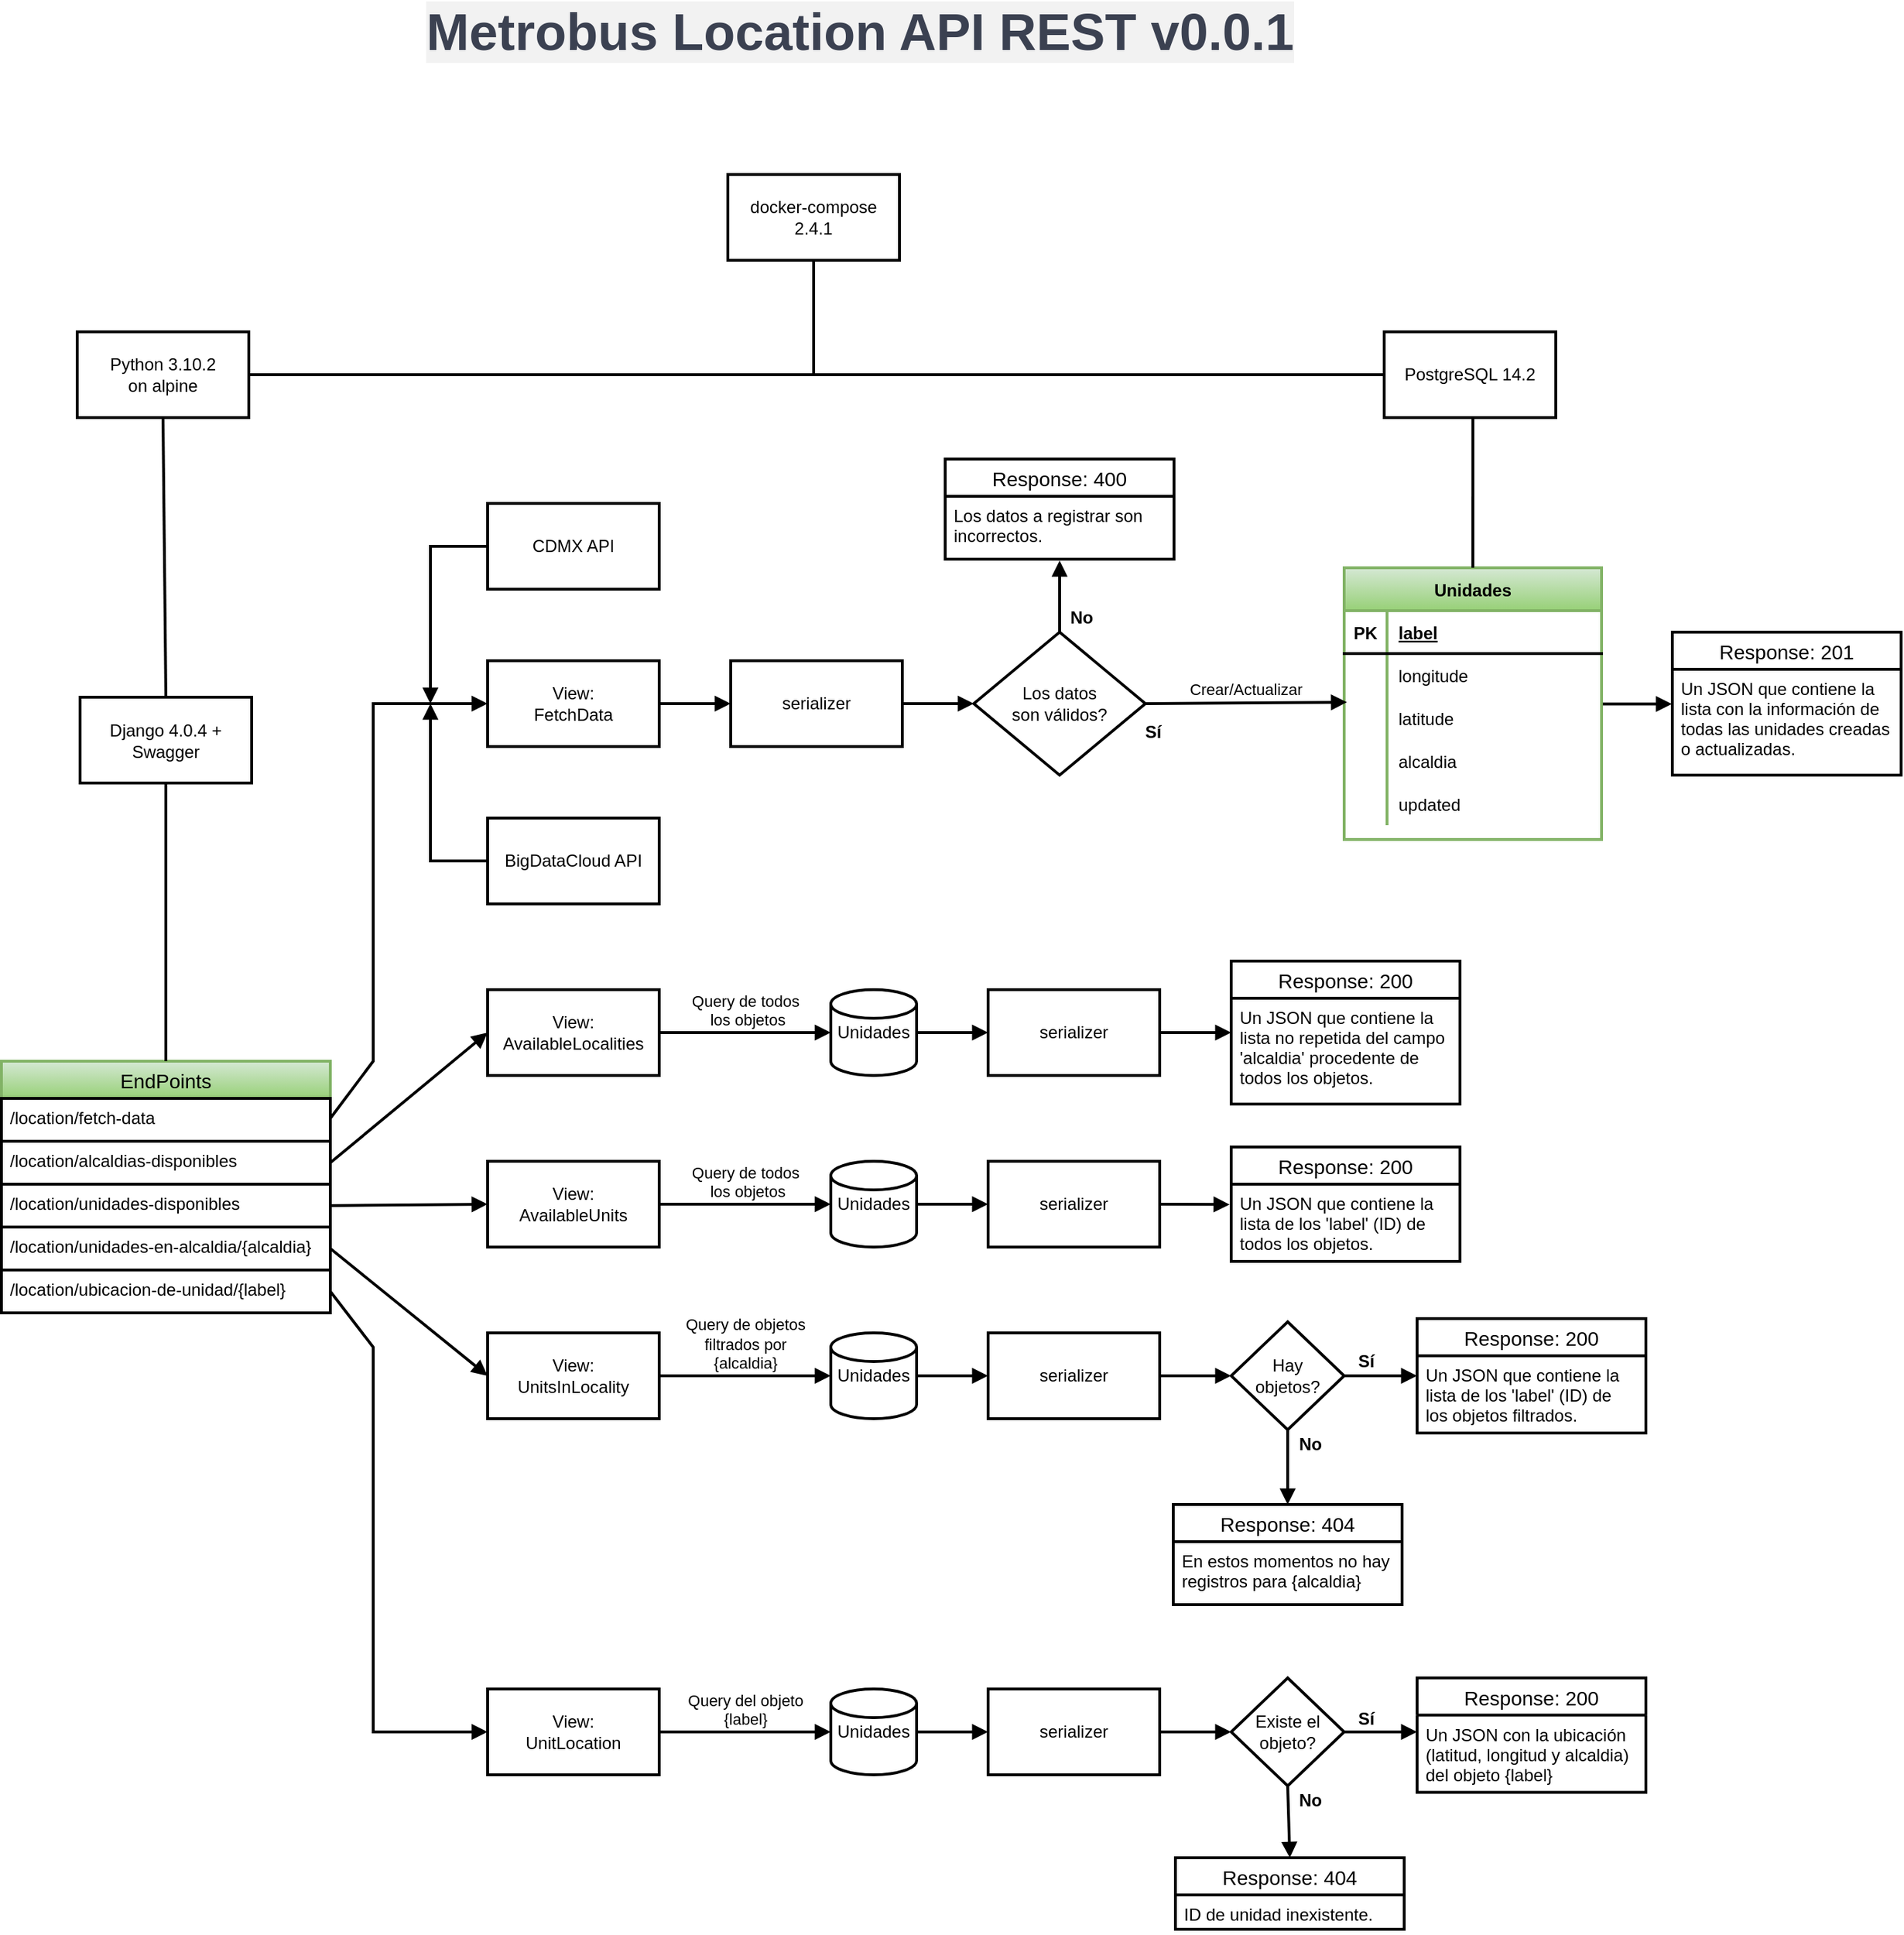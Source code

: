 <mxfile version="17.4.5" type="google"><diagram id="pxhnWOpk218aVxV_Oaaa" name="Page-1"><mxGraphModel grid="1" page="1" gridSize="10" guides="1" tooltips="1" connect="1" arrows="1" fold="1" pageScale="1" pageWidth="827" pageHeight="1169" math="0" shadow="0"><root><mxCell id="0"/><mxCell id="1" parent="0"/><mxCell id="NwXLpGoAy0dVjWwKMWNu-18" value="Unidades" style="shape=table;startSize=30;container=1;collapsible=1;childLayout=tableLayout;fixedRows=1;rowLines=0;fontStyle=1;align=center;resizeLast=1;fillColor=#d5e8d4;gradientColor=#97d077;strokeColor=#82b366;strokeWidth=2;" vertex="1" parent="1"><mxGeometry x="1119" y="-735" width="180" height="190" as="geometry"/></mxCell><mxCell id="NwXLpGoAy0dVjWwKMWNu-19" value="" style="shape=tableRow;horizontal=0;startSize=0;swimlaneHead=0;swimlaneBody=0;fillColor=none;collapsible=0;dropTarget=0;points=[[0,0.5],[1,0.5]];portConstraint=eastwest;top=0;left=0;right=0;bottom=1;strokeWidth=2;" vertex="1" parent="NwXLpGoAy0dVjWwKMWNu-18"><mxGeometry y="30" width="180" height="30" as="geometry"/></mxCell><mxCell id="NwXLpGoAy0dVjWwKMWNu-20" value="PK" style="shape=partialRectangle;connectable=0;fillColor=none;top=0;left=0;bottom=0;right=0;fontStyle=1;overflow=hidden;strokeWidth=2;" vertex="1" parent="NwXLpGoAy0dVjWwKMWNu-19"><mxGeometry width="30" height="30" as="geometry"><mxRectangle width="30" height="30" as="alternateBounds"/></mxGeometry></mxCell><mxCell id="NwXLpGoAy0dVjWwKMWNu-21" value="label" style="shape=partialRectangle;connectable=0;fillColor=none;top=0;left=0;bottom=0;right=0;align=left;spacingLeft=6;fontStyle=5;overflow=hidden;strokeWidth=2;" vertex="1" parent="NwXLpGoAy0dVjWwKMWNu-19"><mxGeometry x="30" width="150" height="30" as="geometry"><mxRectangle width="150" height="30" as="alternateBounds"/></mxGeometry></mxCell><mxCell id="NwXLpGoAy0dVjWwKMWNu-22" value="" style="shape=tableRow;horizontal=0;startSize=0;swimlaneHead=0;swimlaneBody=0;fillColor=none;collapsible=0;dropTarget=0;points=[[0,0.5],[1,0.5]];portConstraint=eastwest;top=0;left=0;right=0;bottom=0;strokeWidth=2;" vertex="1" parent="NwXLpGoAy0dVjWwKMWNu-18"><mxGeometry y="60" width="180" height="30" as="geometry"/></mxCell><mxCell id="NwXLpGoAy0dVjWwKMWNu-23" value="" style="shape=partialRectangle;connectable=0;fillColor=none;top=0;left=0;bottom=0;right=0;editable=1;overflow=hidden;strokeWidth=2;" vertex="1" parent="NwXLpGoAy0dVjWwKMWNu-22"><mxGeometry width="30" height="30" as="geometry"><mxRectangle width="30" height="30" as="alternateBounds"/></mxGeometry></mxCell><mxCell id="NwXLpGoAy0dVjWwKMWNu-24" value="longitude" style="shape=partialRectangle;connectable=0;fillColor=none;top=0;left=0;bottom=0;right=0;align=left;spacingLeft=6;overflow=hidden;strokeWidth=2;" vertex="1" parent="NwXLpGoAy0dVjWwKMWNu-22"><mxGeometry x="30" width="150" height="30" as="geometry"><mxRectangle width="150" height="30" as="alternateBounds"/></mxGeometry></mxCell><mxCell id="NwXLpGoAy0dVjWwKMWNu-25" value="" style="shape=tableRow;horizontal=0;startSize=0;swimlaneHead=0;swimlaneBody=0;fillColor=none;collapsible=0;dropTarget=0;points=[[0,0.5],[1,0.5]];portConstraint=eastwest;top=0;left=0;right=0;bottom=0;strokeWidth=2;" vertex="1" parent="NwXLpGoAy0dVjWwKMWNu-18"><mxGeometry y="90" width="180" height="30" as="geometry"/></mxCell><mxCell id="NwXLpGoAy0dVjWwKMWNu-26" value="" style="shape=partialRectangle;connectable=0;fillColor=none;top=0;left=0;bottom=0;right=0;editable=1;overflow=hidden;strokeWidth=2;" vertex="1" parent="NwXLpGoAy0dVjWwKMWNu-25"><mxGeometry width="30" height="30" as="geometry"><mxRectangle width="30" height="30" as="alternateBounds"/></mxGeometry></mxCell><mxCell id="NwXLpGoAy0dVjWwKMWNu-27" value="latitude" style="shape=partialRectangle;connectable=0;fillColor=none;top=0;left=0;bottom=0;right=0;align=left;spacingLeft=6;overflow=hidden;strokeWidth=2;" vertex="1" parent="NwXLpGoAy0dVjWwKMWNu-25"><mxGeometry x="30" width="150" height="30" as="geometry"><mxRectangle width="150" height="30" as="alternateBounds"/></mxGeometry></mxCell><mxCell id="NwXLpGoAy0dVjWwKMWNu-28" value="" style="shape=tableRow;horizontal=0;startSize=0;swimlaneHead=0;swimlaneBody=0;fillColor=none;collapsible=0;dropTarget=0;points=[[0,0.5],[1,0.5]];portConstraint=eastwest;top=0;left=0;right=0;bottom=0;strokeWidth=2;" vertex="1" parent="NwXLpGoAy0dVjWwKMWNu-18"><mxGeometry y="120" width="180" height="30" as="geometry"/></mxCell><mxCell id="NwXLpGoAy0dVjWwKMWNu-29" value="" style="shape=partialRectangle;connectable=0;fillColor=none;top=0;left=0;bottom=0;right=0;editable=1;overflow=hidden;strokeWidth=2;" vertex="1" parent="NwXLpGoAy0dVjWwKMWNu-28"><mxGeometry width="30" height="30" as="geometry"><mxRectangle width="30" height="30" as="alternateBounds"/></mxGeometry></mxCell><mxCell id="NwXLpGoAy0dVjWwKMWNu-30" value="alcaldia" style="shape=partialRectangle;connectable=0;fillColor=none;top=0;left=0;bottom=0;right=0;align=left;spacingLeft=6;overflow=hidden;strokeWidth=2;" vertex="1" parent="NwXLpGoAy0dVjWwKMWNu-28"><mxGeometry x="30" width="150" height="30" as="geometry"><mxRectangle width="150" height="30" as="alternateBounds"/></mxGeometry></mxCell><mxCell id="NwXLpGoAy0dVjWwKMWNu-31" value="" style="shape=tableRow;horizontal=0;startSize=0;swimlaneHead=0;swimlaneBody=0;fillColor=none;collapsible=0;dropTarget=0;points=[[0,0.5],[1,0.5]];portConstraint=eastwest;top=0;left=0;right=0;bottom=0;strokeWidth=2;" vertex="1" parent="NwXLpGoAy0dVjWwKMWNu-18"><mxGeometry y="150" width="180" height="30" as="geometry"/></mxCell><mxCell id="NwXLpGoAy0dVjWwKMWNu-32" value="" style="shape=partialRectangle;connectable=0;fillColor=none;top=0;left=0;bottom=0;right=0;editable=1;overflow=hidden;strokeWidth=2;" vertex="1" parent="NwXLpGoAy0dVjWwKMWNu-31"><mxGeometry width="30" height="30" as="geometry"><mxRectangle width="30" height="30" as="alternateBounds"/></mxGeometry></mxCell><mxCell id="NwXLpGoAy0dVjWwKMWNu-33" value="updated" style="shape=partialRectangle;connectable=0;fillColor=none;top=0;left=0;bottom=0;right=0;align=left;spacingLeft=6;overflow=hidden;strokeWidth=2;" vertex="1" parent="NwXLpGoAy0dVjWwKMWNu-31"><mxGeometry x="30" width="150" height="30" as="geometry"><mxRectangle width="150" height="30" as="alternateBounds"/></mxGeometry></mxCell><mxCell id="NwXLpGoAy0dVjWwKMWNu-52" value="docker-compose 2.4.1" style="rounded=0;whiteSpace=wrap;html=1;strokeWidth=2;" vertex="1" parent="1"><mxGeometry x="688" y="-1010" width="120" height="60" as="geometry"/></mxCell><mxCell id="NwXLpGoAy0dVjWwKMWNu-53" value="Python 3.10.2&lt;br&gt;on alpine" style="rounded=0;whiteSpace=wrap;html=1;strokeWidth=2;" vertex="1" parent="1"><mxGeometry x="233" y="-900" width="120" height="60" as="geometry"/></mxCell><mxCell id="NwXLpGoAy0dVjWwKMWNu-54" value="Django 4.0.4 + Swagger" style="rounded=0;whiteSpace=wrap;html=1;strokeWidth=2;" vertex="1" parent="1"><mxGeometry x="235" y="-644.5" width="120" height="60" as="geometry"/></mxCell><mxCell id="NwXLpGoAy0dVjWwKMWNu-55" value="PostgreSQL 14.2" style="rounded=0;whiteSpace=wrap;html=1;strokeWidth=2;" vertex="1" parent="1"><mxGeometry x="1147" y="-900" width="120" height="60" as="geometry"/></mxCell><mxCell id="NwXLpGoAy0dVjWwKMWNu-60" value="EndPoints" style="swimlane;fontStyle=0;childLayout=stackLayout;horizontal=1;startSize=26;horizontalStack=0;resizeParent=1;resizeParentMax=0;resizeLast=0;collapsible=1;marginBottom=0;align=center;fontSize=14;fillColor=#d5e8d4;strokeColor=#82b366;strokeWidth=2;gradientColor=#97d077;" vertex="1" parent="1"><mxGeometry x="180" y="-390" width="230" height="176" as="geometry"/></mxCell><mxCell id="NwXLpGoAy0dVjWwKMWNu-61" value="/location/fetch-data" style="text;spacingLeft=4;spacingRight=4;overflow=hidden;rotatable=0;points=[[0,0.5],[1,0.5]];portConstraint=eastwest;fontSize=12;perimeterSpacing=2;strokeColor=default;strokeWidth=2;" vertex="1" parent="NwXLpGoAy0dVjWwKMWNu-60"><mxGeometry y="26" width="230" height="30" as="geometry"/></mxCell><mxCell id="NwXLpGoAy0dVjWwKMWNu-62" value="/location/alcaldias-disponibles" style="text;strokeColor=default;fillColor=none;spacingLeft=4;spacingRight=4;overflow=hidden;rotatable=0;points=[[0,0.5],[1,0.5]];portConstraint=eastwest;fontSize=12;strokeWidth=2;" vertex="1" parent="NwXLpGoAy0dVjWwKMWNu-60"><mxGeometry y="56" width="230" height="30" as="geometry"/></mxCell><mxCell id="NwXLpGoAy0dVjWwKMWNu-63" value="/location/unidades-disponibles" style="text;strokeColor=default;fillColor=none;spacingLeft=4;spacingRight=4;overflow=hidden;rotatable=0;points=[[0,0.5],[1,0.5]];portConstraint=eastwest;fontSize=12;strokeWidth=2;" vertex="1" parent="NwXLpGoAy0dVjWwKMWNu-60"><mxGeometry y="86" width="230" height="30" as="geometry"/></mxCell><mxCell id="NwXLpGoAy0dVjWwKMWNu-68" value="/location/unidades-en-alcaldia/{alcaldia}" style="text;strokeColor=default;fillColor=none;spacingLeft=4;spacingRight=4;overflow=hidden;rotatable=0;points=[[0,0.5],[1,0.5]];portConstraint=eastwest;fontSize=12;strokeWidth=2;" vertex="1" parent="NwXLpGoAy0dVjWwKMWNu-60"><mxGeometry y="116" width="230" height="30" as="geometry"/></mxCell><mxCell id="NwXLpGoAy0dVjWwKMWNu-69" value="/location/ubicacion-de-unidad/{label}" style="text;strokeColor=default;fillColor=none;spacingLeft=4;spacingRight=4;overflow=hidden;rotatable=0;points=[[0,0.5],[1,0.5]];portConstraint=eastwest;fontSize=12;strokeWidth=2;" vertex="1" parent="NwXLpGoAy0dVjWwKMWNu-60"><mxGeometry y="146" width="230" height="30" as="geometry"/></mxCell><mxCell id="NwXLpGoAy0dVjWwKMWNu-70" value="View:&lt;br&gt;FetchData" style="rounded=0;whiteSpace=wrap;html=1;strokeColor=default;strokeWidth=2;" vertex="1" parent="1"><mxGeometry x="520" y="-670" width="120" height="60" as="geometry"/></mxCell><mxCell id="NwXLpGoAy0dVjWwKMWNu-72" value="CDMX API" style="rounded=0;whiteSpace=wrap;html=1;strokeColor=default;strokeWidth=2;" vertex="1" parent="1"><mxGeometry x="520" y="-780" width="120" height="60" as="geometry"/></mxCell><mxCell id="NwXLpGoAy0dVjWwKMWNu-73" value="BigDataCloud API" style="rounded=0;whiteSpace=wrap;html=1;strokeColor=default;strokeWidth=2;" vertex="1" parent="1"><mxGeometry x="520" y="-560" width="120" height="60" as="geometry"/></mxCell><mxCell id="NwXLpGoAy0dVjWwKMWNu-74" value="serializer" style="rounded=0;whiteSpace=wrap;html=1;strokeColor=default;strokeWidth=2;" vertex="1" parent="1"><mxGeometry x="690" y="-670" width="120" height="60" as="geometry"/></mxCell><mxCell id="NwXLpGoAy0dVjWwKMWNu-75" value="View: AvailableLocalities" style="rounded=0;whiteSpace=wrap;html=1;strokeColor=default;strokeWidth=2;" vertex="1" parent="1"><mxGeometry x="520" y="-440" width="120" height="60" as="geometry"/></mxCell><mxCell id="NwXLpGoAy0dVjWwKMWNu-76" value="Unidades" style="strokeWidth=2;html=1;shape=mxgraph.flowchart.database;whiteSpace=wrap;" vertex="1" parent="1"><mxGeometry x="760" y="-440" width="60" height="60" as="geometry"/></mxCell><mxCell id="NwXLpGoAy0dVjWwKMWNu-77" value="serializer" style="rounded=0;whiteSpace=wrap;html=1;strokeColor=default;strokeWidth=2;" vertex="1" parent="1"><mxGeometry x="870" y="-440" width="120" height="60" as="geometry"/></mxCell><mxCell id="NwXLpGoAy0dVjWwKMWNu-78" value="Query de todos&lt;br&gt;&amp;nbsp;los objetos" style="html=1;verticalAlign=bottom;endArrow=block;rounded=0;exitX=1;exitY=0.5;exitDx=0;exitDy=0;entryX=0;entryY=0.5;entryDx=0;entryDy=0;entryPerimeter=0;strokeWidth=2;" edge="1" parent="1" source="NwXLpGoAy0dVjWwKMWNu-75" target="NwXLpGoAy0dVjWwKMWNu-76"><mxGeometry width="80" relative="1" as="geometry"><mxPoint x="680" y="-420.34" as="sourcePoint"/><mxPoint x="760" y="-420.34" as="targetPoint"/></mxGeometry></mxCell><mxCell id="NwXLpGoAy0dVjWwKMWNu-79" value="Response: 200" style="swimlane;fontStyle=0;childLayout=stackLayout;horizontal=1;startSize=26;horizontalStack=0;resizeParent=1;resizeParentMax=0;resizeLast=0;collapsible=1;marginBottom=0;align=center;fontSize=14;strokeColor=default;strokeWidth=2;" vertex="1" parent="1"><mxGeometry x="1040" y="-460" width="160" height="100" as="geometry"/></mxCell><mxCell id="NwXLpGoAy0dVjWwKMWNu-80" value="Un JSON que contiene la&#10;lista no repetida del campo&#10;'alcaldia' procedente de&#10;todos los objetos." style="text;strokeColor=none;fillColor=none;spacingLeft=4;spacingRight=4;overflow=hidden;rotatable=0;points=[[0,0.5],[1,0.5]];portConstraint=eastwest;fontSize=12;align=left;strokeWidth=2;" vertex="1" parent="NwXLpGoAy0dVjWwKMWNu-79"><mxGeometry y="26" width="160" height="74" as="geometry"/></mxCell><mxCell id="NwXLpGoAy0dVjWwKMWNu-83" value="View:&lt;br&gt;AvailableUnits" style="rounded=0;whiteSpace=wrap;html=1;strokeColor=default;strokeWidth=2;" vertex="1" parent="1"><mxGeometry x="520" y="-320" width="120" height="60" as="geometry"/></mxCell><mxCell id="NwXLpGoAy0dVjWwKMWNu-84" value="Query de todos&lt;br&gt;&amp;nbsp;los objetos" style="html=1;verticalAlign=bottom;endArrow=block;rounded=0;exitX=1;exitY=0.5;exitDx=0;exitDy=0;entryX=0;entryY=0.5;entryDx=0;entryDy=0;entryPerimeter=0;strokeWidth=2;" edge="1" parent="1" source="NwXLpGoAy0dVjWwKMWNu-83" target="NwXLpGoAy0dVjWwKMWNu-85"><mxGeometry width="80" relative="1" as="geometry"><mxPoint x="680" y="-280" as="sourcePoint"/><mxPoint x="760" y="-280" as="targetPoint"/></mxGeometry></mxCell><mxCell id="NwXLpGoAy0dVjWwKMWNu-85" value="Unidades" style="strokeWidth=2;html=1;shape=mxgraph.flowchart.database;whiteSpace=wrap;" vertex="1" parent="1"><mxGeometry x="760" y="-320" width="60" height="60" as="geometry"/></mxCell><mxCell id="NwXLpGoAy0dVjWwKMWNu-86" value="serializer" style="rounded=0;whiteSpace=wrap;html=1;strokeColor=default;strokeWidth=2;" vertex="1" parent="1"><mxGeometry x="870" y="-320" width="120" height="60" as="geometry"/></mxCell><mxCell id="NwXLpGoAy0dVjWwKMWNu-87" value="Response: 200" style="swimlane;fontStyle=0;childLayout=stackLayout;horizontal=1;startSize=26;horizontalStack=0;resizeParent=1;resizeParentMax=0;resizeLast=0;collapsible=1;marginBottom=0;align=center;fontSize=14;strokeColor=default;strokeWidth=2;" vertex="1" parent="1"><mxGeometry x="1040" y="-330" width="160" height="80" as="geometry"/></mxCell><mxCell id="NwXLpGoAy0dVjWwKMWNu-88" value="Un JSON que contiene la&#10;lista de los 'label' (ID) de&#10;todos los objetos." style="text;strokeColor=none;fillColor=none;spacingLeft=4;spacingRight=4;overflow=hidden;rotatable=0;points=[[0,0.5],[1,0.5]];portConstraint=eastwest;fontSize=12;align=left;strokeWidth=2;" vertex="1" parent="NwXLpGoAy0dVjWwKMWNu-87"><mxGeometry y="26" width="160" height="54" as="geometry"/></mxCell><mxCell id="NwXLpGoAy0dVjWwKMWNu-89" value="View:&lt;br&gt;UnitsInLocality" style="rounded=0;whiteSpace=wrap;html=1;strokeColor=default;strokeWidth=2;" vertex="1" parent="1"><mxGeometry x="520" y="-200" width="120" height="60" as="geometry"/></mxCell><mxCell id="NwXLpGoAy0dVjWwKMWNu-90" value="View:&lt;br&gt;UnitLocation" style="rounded=0;whiteSpace=wrap;html=1;strokeColor=default;strokeWidth=2;" vertex="1" parent="1"><mxGeometry x="520" y="49" width="120" height="60" as="geometry"/></mxCell><mxCell id="NwXLpGoAy0dVjWwKMWNu-91" value="Query de objetos&lt;br&gt;filtrados por&lt;br&gt;{alcaldia}" style="html=1;verticalAlign=bottom;endArrow=block;rounded=0;exitX=1;exitY=0.5;exitDx=0;exitDy=0;entryX=0;entryY=0.5;entryDx=0;entryDy=0;entryPerimeter=0;strokeWidth=2;" edge="1" parent="1" source="NwXLpGoAy0dVjWwKMWNu-89" target="NwXLpGoAy0dVjWwKMWNu-93"><mxGeometry width="80" relative="1" as="geometry"><mxPoint x="680" y="-166" as="sourcePoint"/><mxPoint x="760" y="-170" as="targetPoint"/></mxGeometry></mxCell><mxCell id="NwXLpGoAy0dVjWwKMWNu-92" value="Query del objeto&lt;br&gt;{label}" style="html=1;verticalAlign=bottom;endArrow=block;rounded=0;exitX=1;exitY=0.5;exitDx=0;exitDy=0;entryX=0;entryY=0.5;entryDx=0;entryDy=0;entryPerimeter=0;strokeWidth=2;" edge="1" parent="1" source="NwXLpGoAy0dVjWwKMWNu-90" target="NwXLpGoAy0dVjWwKMWNu-94"><mxGeometry width="80" relative="1" as="geometry"><mxPoint x="680" y="89" as="sourcePoint"/><mxPoint x="760" y="89" as="targetPoint"/></mxGeometry></mxCell><mxCell id="NwXLpGoAy0dVjWwKMWNu-93" value="Unidades" style="strokeWidth=2;html=1;shape=mxgraph.flowchart.database;whiteSpace=wrap;" vertex="1" parent="1"><mxGeometry x="760" y="-200" width="60" height="60" as="geometry"/></mxCell><mxCell id="NwXLpGoAy0dVjWwKMWNu-94" value="Unidades" style="strokeWidth=2;html=1;shape=mxgraph.flowchart.database;whiteSpace=wrap;" vertex="1" parent="1"><mxGeometry x="760" y="49" width="60" height="60" as="geometry"/></mxCell><mxCell id="NwXLpGoAy0dVjWwKMWNu-95" value="serializer" style="rounded=0;whiteSpace=wrap;html=1;strokeColor=default;strokeWidth=2;" vertex="1" parent="1"><mxGeometry x="870" y="-200" width="120" height="60" as="geometry"/></mxCell><mxCell id="NwXLpGoAy0dVjWwKMWNu-96" value="serializer" style="rounded=0;whiteSpace=wrap;html=1;strokeColor=default;strokeWidth=2;" vertex="1" parent="1"><mxGeometry x="870" y="49" width="120" height="60" as="geometry"/></mxCell><mxCell id="NwXLpGoAy0dVjWwKMWNu-98" value="Response: 200" style="swimlane;fontStyle=0;childLayout=stackLayout;horizontal=1;startSize=26;horizontalStack=0;resizeParent=1;resizeParentMax=0;resizeLast=0;collapsible=1;marginBottom=0;align=center;fontSize=14;strokeColor=default;strokeWidth=2;" vertex="1" parent="1"><mxGeometry x="1170" y="-210" width="160" height="80" as="geometry"/></mxCell><mxCell id="NwXLpGoAy0dVjWwKMWNu-99" value="Un JSON que contiene la&#10;lista de los 'label' (ID) de&#10;los objetos filtrados." style="text;strokeColor=none;fillColor=none;spacingLeft=4;spacingRight=4;overflow=hidden;rotatable=0;points=[[0,0.5],[1,0.5]];portConstraint=eastwest;fontSize=12;align=left;strokeWidth=2;" vertex="1" parent="NwXLpGoAy0dVjWwKMWNu-98"><mxGeometry y="26" width="160" height="54" as="geometry"/></mxCell><mxCell id="NwXLpGoAy0dVjWwKMWNu-100" value="Response: 404" style="swimlane;fontStyle=0;childLayout=stackLayout;horizontal=1;startSize=26;horizontalStack=0;resizeParent=1;resizeParentMax=0;resizeLast=0;collapsible=1;marginBottom=0;align=center;fontSize=14;strokeColor=default;strokeWidth=2;" vertex="1" parent="1"><mxGeometry x="999.5" y="-80" width="160" height="70" as="geometry"/></mxCell><mxCell id="NwXLpGoAy0dVjWwKMWNu-101" value="En estos momentos no hay&#10;registros para {alcaldia}" style="text;strokeColor=none;fillColor=none;spacingLeft=4;spacingRight=4;overflow=hidden;rotatable=0;points=[[0,0.5],[1,0.5]];portConstraint=eastwest;fontSize=12;align=left;strokeWidth=2;" vertex="1" parent="NwXLpGoAy0dVjWwKMWNu-100"><mxGeometry y="26" width="160" height="44" as="geometry"/></mxCell><mxCell id="NwXLpGoAy0dVjWwKMWNu-102" value="Hay&lt;br&gt;objetos?" style="strokeWidth=2;html=1;shape=mxgraph.flowchart.decision;whiteSpace=wrap;" vertex="1" parent="1"><mxGeometry x="1040" y="-207.75" width="79" height="75.5" as="geometry"/></mxCell><mxCell id="NwXLpGoAy0dVjWwKMWNu-103" value="Existe el&lt;br&gt;objeto?" style="strokeWidth=2;html=1;shape=mxgraph.flowchart.decision;whiteSpace=wrap;" vertex="1" parent="1"><mxGeometry x="1040" y="41.25" width="79" height="75.5" as="geometry"/></mxCell><mxCell id="NwXLpGoAy0dVjWwKMWNu-104" value="Response: 200" style="swimlane;fontStyle=0;childLayout=stackLayout;horizontal=1;startSize=26;horizontalStack=0;resizeParent=1;resizeParentMax=0;resizeLast=0;collapsible=1;marginBottom=0;align=center;fontSize=14;strokeColor=default;strokeWidth=2;" vertex="1" parent="1"><mxGeometry x="1170" y="41.25" width="160" height="80" as="geometry"/></mxCell><mxCell id="NwXLpGoAy0dVjWwKMWNu-105" value="Un JSON con la ubicación&#10;(latitud, longitud y alcaldia)&#10;del objeto {label}" style="text;strokeColor=none;fillColor=none;spacingLeft=4;spacingRight=4;overflow=hidden;rotatable=0;points=[[0,0.5],[1,0.5]];portConstraint=eastwest;fontSize=12;align=left;strokeWidth=2;" vertex="1" parent="NwXLpGoAy0dVjWwKMWNu-104"><mxGeometry y="26" width="160" height="54" as="geometry"/></mxCell><mxCell id="NwXLpGoAy0dVjWwKMWNu-106" value="Response: 404" style="swimlane;fontStyle=0;childLayout=stackLayout;horizontal=1;startSize=26;horizontalStack=0;resizeParent=1;resizeParentMax=0;resizeLast=0;collapsible=1;marginBottom=0;align=center;fontSize=14;strokeColor=default;strokeWidth=2;" vertex="1" parent="1"><mxGeometry x="1001" y="167" width="160" height="50" as="geometry"/></mxCell><mxCell id="NwXLpGoAy0dVjWwKMWNu-107" value="ID de unidad inexistente." style="text;strokeColor=none;fillColor=none;spacingLeft=4;spacingRight=4;overflow=hidden;rotatable=0;points=[[0,0.5],[1,0.5]];portConstraint=eastwest;fontSize=12;align=left;strokeWidth=2;" vertex="1" parent="NwXLpGoAy0dVjWwKMWNu-106"><mxGeometry y="26" width="160" height="24" as="geometry"/></mxCell><mxCell id="NwXLpGoAy0dVjWwKMWNu-108" value="Los datos&lt;br&gt;son válidos?" style="strokeWidth=2;html=1;shape=mxgraph.flowchart.decision;whiteSpace=wrap;" vertex="1" parent="1"><mxGeometry x="860" y="-690" width="120" height="100" as="geometry"/></mxCell><mxCell id="NwXLpGoAy0dVjWwKMWNu-109" value="Response: 201" style="swimlane;fontStyle=0;childLayout=stackLayout;horizontal=1;startSize=26;horizontalStack=0;resizeParent=1;resizeParentMax=0;resizeLast=0;collapsible=1;marginBottom=0;align=center;fontSize=14;strokeColor=default;strokeWidth=2;" vertex="1" parent="1"><mxGeometry x="1348.5" y="-690" width="160" height="100" as="geometry"/></mxCell><mxCell id="NwXLpGoAy0dVjWwKMWNu-110" value="Un JSON que contiene la&#10;lista con la información de &#10;todas las unidades creadas&#10;o actualizadas." style="text;strokeColor=none;fillColor=none;spacingLeft=4;spacingRight=4;overflow=hidden;rotatable=0;points=[[0,0.5],[1,0.5]];portConstraint=eastwest;fontSize=12;align=left;strokeWidth=2;" vertex="1" parent="NwXLpGoAy0dVjWwKMWNu-109"><mxGeometry y="26" width="160" height="74" as="geometry"/></mxCell><mxCell id="NwXLpGoAy0dVjWwKMWNu-111" value="Response: 400" style="swimlane;fontStyle=0;childLayout=stackLayout;horizontal=1;startSize=26;horizontalStack=0;resizeParent=1;resizeParentMax=0;resizeLast=0;collapsible=1;marginBottom=0;align=center;fontSize=14;strokeColor=default;strokeWidth=2;" vertex="1" parent="1"><mxGeometry x="840" y="-811" width="160" height="70" as="geometry"/></mxCell><mxCell id="NwXLpGoAy0dVjWwKMWNu-112" value="Los datos a registrar son&#10;incorrectos." style="text;strokeColor=none;fillColor=none;spacingLeft=4;spacingRight=4;overflow=hidden;rotatable=0;points=[[0,0.5],[1,0.5]];portConstraint=eastwest;fontSize=12;align=left;strokeWidth=2;" vertex="1" parent="NwXLpGoAy0dVjWwKMWNu-111"><mxGeometry y="26" width="160" height="44" as="geometry"/></mxCell><mxCell id="NwXLpGoAy0dVjWwKMWNu-113" value="" style="endArrow=block;endFill=1;html=1;exitX=0;exitY=0.5;exitDx=0;exitDy=0;rounded=0;strokeColor=default;fillColor=none;strokeWidth=2;" edge="1" parent="1" source="NwXLpGoAy0dVjWwKMWNu-72"><mxGeometry width="160" relative="1" as="geometry"><mxPoint x="540" y="-590" as="sourcePoint"/><mxPoint x="480" y="-640" as="targetPoint"/><Array as="points"><mxPoint x="480" y="-750"/></Array></mxGeometry></mxCell><mxCell id="NwXLpGoAy0dVjWwKMWNu-116" value="" style="endArrow=block;endFill=1;html=1;rounded=0;strokeColor=default;fillColor=none;strokeWidth=2;exitX=0;exitY=0.5;exitDx=0;exitDy=0;" edge="1" parent="1" source="NwXLpGoAy0dVjWwKMWNu-73"><mxGeometry width="160" relative="1" as="geometry"><mxPoint x="490" y="-560" as="sourcePoint"/><mxPoint x="480" y="-640" as="targetPoint"/><Array as="points"><mxPoint x="480" y="-530"/></Array></mxGeometry></mxCell><mxCell id="NwXLpGoAy0dVjWwKMWNu-118" value="" style="endArrow=block;endFill=1;html=1;exitX=1;exitY=0.5;exitDx=0;exitDy=0;rounded=0;strokeColor=default;fillColor=none;strokeWidth=2;entryX=0;entryY=0.5;entryDx=0;entryDy=0;" edge="1" parent="1" source="NwXLpGoAy0dVjWwKMWNu-70" target="NwXLpGoAy0dVjWwKMWNu-74"><mxGeometry width="160" relative="1" as="geometry"><mxPoint x="590" y="-570.0" as="sourcePoint"/><mxPoint x="590" y="-600.0" as="targetPoint"/></mxGeometry></mxCell><mxCell id="NwXLpGoAy0dVjWwKMWNu-119" value="" style="endArrow=block;endFill=1;html=1;exitX=1;exitY=0.5;exitDx=0;exitDy=0;rounded=0;strokeColor=default;fillColor=none;strokeWidth=2;entryX=0;entryY=0.5;entryDx=0;entryDy=0;entryPerimeter=0;" edge="1" parent="1" source="NwXLpGoAy0dVjWwKMWNu-74" target="NwXLpGoAy0dVjWwKMWNu-108"><mxGeometry width="160" relative="1" as="geometry"><mxPoint x="650" y="-630.0" as="sourcePoint"/><mxPoint x="700" y="-630.0" as="targetPoint"/></mxGeometry></mxCell><mxCell id="NwXLpGoAy0dVjWwKMWNu-121" value="" style="endArrow=block;endFill=1;html=1;rounded=0;strokeColor=default;fillColor=none;strokeWidth=2;" edge="1" parent="1" source="NwXLpGoAy0dVjWwKMWNu-108"><mxGeometry width="160" relative="1" as="geometry"><mxPoint x="990" y="-630" as="sourcePoint"/><mxPoint x="920" y="-740" as="targetPoint"/></mxGeometry></mxCell><mxCell id="NwXLpGoAy0dVjWwKMWNu-122" value="" style="endArrow=block;endFill=1;html=1;rounded=0;strokeColor=default;fillColor=none;strokeWidth=2;entryX=-0.002;entryY=0.328;entryDx=0;entryDy=0;entryPerimeter=0;exitX=1.005;exitY=0.175;exitDx=0;exitDy=0;exitPerimeter=0;" edge="1" parent="1" source="NwXLpGoAy0dVjWwKMWNu-25" target="NwXLpGoAy0dVjWwKMWNu-110"><mxGeometry width="160" relative="1" as="geometry"><mxPoint x="1078.5" y="-630.0" as="sourcePoint"/><mxPoint x="1129.18" y="-630.44" as="targetPoint"/></mxGeometry></mxCell><mxCell id="NwXLpGoAy0dVjWwKMWNu-125" value="" style="endArrow=block;endFill=1;html=1;rounded=0;strokeColor=default;fillColor=none;strokeWidth=2;entryX=0;entryY=0.5;entryDx=0;entryDy=0;exitX=1;exitY=0.5;exitDx=0;exitDy=0;exitPerimeter=0;" edge="1" parent="1" source="NwXLpGoAy0dVjWwKMWNu-76" target="NwXLpGoAy0dVjWwKMWNu-77"><mxGeometry width="160" relative="1" as="geometry"><mxPoint x="990" y="-630" as="sourcePoint"/><mxPoint x="1040.68" y="-630.44" as="targetPoint"/></mxGeometry></mxCell><mxCell id="NwXLpGoAy0dVjWwKMWNu-126" value="" style="endArrow=block;endFill=1;html=1;rounded=0;strokeColor=default;fillColor=none;strokeWidth=2;exitX=1;exitY=0.5;exitDx=0;exitDy=0;" edge="1" parent="1" source="NwXLpGoAy0dVjWwKMWNu-77"><mxGeometry width="160" relative="1" as="geometry"><mxPoint x="830" y="-400" as="sourcePoint"/><mxPoint x="1040" y="-410" as="targetPoint"/></mxGeometry></mxCell><mxCell id="NwXLpGoAy0dVjWwKMWNu-127" value="" style="endArrow=block;endFill=1;html=1;rounded=0;strokeColor=default;fillColor=none;strokeWidth=2;exitX=1;exitY=0.5;exitDx=0;exitDy=0;exitPerimeter=0;" edge="1" parent="1" source="NwXLpGoAy0dVjWwKMWNu-85" target="NwXLpGoAy0dVjWwKMWNu-86"><mxGeometry width="160" relative="1" as="geometry"><mxPoint x="1000" y="-400" as="sourcePoint"/><mxPoint x="1050" y="-400" as="targetPoint"/></mxGeometry></mxCell><mxCell id="NwXLpGoAy0dVjWwKMWNu-128" value="" style="endArrow=block;endFill=1;html=1;rounded=0;strokeColor=default;fillColor=none;strokeWidth=2;entryX=-0.007;entryY=0.263;entryDx=0;entryDy=0;entryPerimeter=0;" edge="1" parent="1" target="NwXLpGoAy0dVjWwKMWNu-88"><mxGeometry width="160" relative="1" as="geometry"><mxPoint x="990" y="-290" as="sourcePoint"/><mxPoint x="880" y="-280" as="targetPoint"/></mxGeometry></mxCell><mxCell id="NwXLpGoAy0dVjWwKMWNu-129" value="" style="endArrow=block;endFill=1;html=1;rounded=0;strokeColor=default;fillColor=none;strokeWidth=2;exitX=1;exitY=0.5;exitDx=0;exitDy=0;exitPerimeter=0;entryX=0;entryY=0.5;entryDx=0;entryDy=0;" edge="1" parent="1" source="NwXLpGoAy0dVjWwKMWNu-93" target="NwXLpGoAy0dVjWwKMWNu-95"><mxGeometry width="160" relative="1" as="geometry"><mxPoint x="830" y="-280" as="sourcePoint"/><mxPoint x="880" y="-280" as="targetPoint"/></mxGeometry></mxCell><mxCell id="NwXLpGoAy0dVjWwKMWNu-130" value="" style="endArrow=block;endFill=1;html=1;rounded=0;strokeColor=default;fillColor=none;strokeWidth=2;entryX=0;entryY=0.5;entryDx=0;entryDy=0;entryPerimeter=0;" edge="1" parent="1" target="NwXLpGoAy0dVjWwKMWNu-102"><mxGeometry width="160" relative="1" as="geometry"><mxPoint x="990" y="-170" as="sourcePoint"/><mxPoint x="880" y="-160" as="targetPoint"/></mxGeometry></mxCell><mxCell id="NwXLpGoAy0dVjWwKMWNu-131" value="" style="endArrow=block;endFill=1;html=1;rounded=0;strokeColor=default;fillColor=none;strokeWidth=2;exitX=1;exitY=0.5;exitDx=0;exitDy=0;exitPerimeter=0;" edge="1" parent="1" source="NwXLpGoAy0dVjWwKMWNu-102"><mxGeometry width="160" relative="1" as="geometry"><mxPoint x="1000.0" y="-160" as="sourcePoint"/><mxPoint x="1170" y="-170" as="targetPoint"/></mxGeometry></mxCell><mxCell id="NwXLpGoAy0dVjWwKMWNu-132" value="" style="endArrow=block;endFill=1;html=1;rounded=0;strokeColor=default;fillColor=none;strokeWidth=2;exitX=0.5;exitY=1;exitDx=0;exitDy=0;exitPerimeter=0;entryX=0.5;entryY=0;entryDx=0;entryDy=0;" edge="1" parent="1" source="NwXLpGoAy0dVjWwKMWNu-102" target="NwXLpGoAy0dVjWwKMWNu-100"><mxGeometry width="160" relative="1" as="geometry"><mxPoint x="1129" y="-160" as="sourcePoint"/><mxPoint x="1180.0" y="-160" as="targetPoint"/></mxGeometry></mxCell><mxCell id="NwXLpGoAy0dVjWwKMWNu-133" value="" style="endArrow=block;endFill=1;html=1;rounded=0;strokeColor=default;fillColor=none;strokeWidth=2;exitX=1;exitY=0.5;exitDx=0;exitDy=0;exitPerimeter=0;entryX=0;entryY=0.5;entryDx=0;entryDy=0;" edge="1" parent="1" source="NwXLpGoAy0dVjWwKMWNu-94" target="NwXLpGoAy0dVjWwKMWNu-96"><mxGeometry width="160" relative="1" as="geometry"><mxPoint x="1089.5" y="-122.25" as="sourcePoint"/><mxPoint x="1089.5" y="-70" as="targetPoint"/></mxGeometry></mxCell><mxCell id="NwXLpGoAy0dVjWwKMWNu-134" value="" style="endArrow=block;endFill=1;html=1;rounded=0;strokeColor=default;fillColor=none;strokeWidth=2;exitX=1;exitY=0.5;exitDx=0;exitDy=0;entryX=0;entryY=0.5;entryDx=0;entryDy=0;entryPerimeter=0;" edge="1" parent="1" source="NwXLpGoAy0dVjWwKMWNu-96" target="NwXLpGoAy0dVjWwKMWNu-103"><mxGeometry width="160" relative="1" as="geometry"><mxPoint x="830" y="89" as="sourcePoint"/><mxPoint x="880" y="89" as="targetPoint"/></mxGeometry></mxCell><mxCell id="NwXLpGoAy0dVjWwKMWNu-135" value="" style="endArrow=block;endFill=1;html=1;rounded=0;strokeColor=default;fillColor=none;strokeWidth=2;exitX=1;exitY=0.5;exitDx=0;exitDy=0;entryX=0;entryY=0.218;entryDx=0;entryDy=0;entryPerimeter=0;exitPerimeter=0;" edge="1" parent="1" source="NwXLpGoAy0dVjWwKMWNu-103" target="NwXLpGoAy0dVjWwKMWNu-105"><mxGeometry width="160" relative="1" as="geometry"><mxPoint x="1000" y="89" as="sourcePoint"/><mxPoint x="1050" y="89" as="targetPoint"/></mxGeometry></mxCell><mxCell id="NwXLpGoAy0dVjWwKMWNu-136" value="" style="endArrow=block;endFill=1;html=1;rounded=0;strokeColor=default;fillColor=none;strokeWidth=2;exitX=0.5;exitY=1;exitDx=0;exitDy=0;exitPerimeter=0;entryX=0.5;entryY=0;entryDx=0;entryDy=0;" edge="1" parent="1" source="NwXLpGoAy0dVjWwKMWNu-103" target="NwXLpGoAy0dVjWwKMWNu-106"><mxGeometry width="160" relative="1" as="geometry"><mxPoint x="1129" y="89" as="sourcePoint"/><mxPoint x="1079" y="160" as="targetPoint"/></mxGeometry></mxCell><mxCell id="NwXLpGoAy0dVjWwKMWNu-140" value="" style="endArrow=none;startArrow=none;html=1;rounded=0;strokeColor=default;strokeWidth=2;fillColor=none;exitX=1;exitY=0.5;exitDx=0;exitDy=0;entryX=0;entryY=0.5;entryDx=0;entryDy=0;startFill=0;endFill=0;" edge="1" parent="1" source="NwXLpGoAy0dVjWwKMWNu-53" target="NwXLpGoAy0dVjWwKMWNu-55"><mxGeometry width="50" height="50" relative="1" as="geometry"><mxPoint x="638" y="-940" as="sourcePoint"/><mxPoint x="688" y="-990" as="targetPoint"/></mxGeometry></mxCell><mxCell id="NwXLpGoAy0dVjWwKMWNu-142" value="Crear/Actualizar" style="html=1;verticalAlign=bottom;endArrow=block;rounded=0;exitX=1;exitY=0.5;exitDx=0;exitDy=0;entryX=0.011;entryY=0.133;entryDx=0;entryDy=0;entryPerimeter=0;exitPerimeter=0;strokeWidth=2;" edge="1" parent="1" source="NwXLpGoAy0dVjWwKMWNu-108" target="NwXLpGoAy0dVjWwKMWNu-25"><mxGeometry width="80" relative="1" as="geometry"><mxPoint x="650" y="-400" as="sourcePoint"/><mxPoint x="770" y="-400" as="targetPoint"/></mxGeometry></mxCell><mxCell id="NwXLpGoAy0dVjWwKMWNu-143" value="" style="endArrow=none;html=1;rounded=0;strokeColor=default;strokeWidth=2;fillColor=none;entryX=0.5;entryY=1;entryDx=0;entryDy=0;" edge="1" parent="1" target="NwXLpGoAy0dVjWwKMWNu-52"><mxGeometry width="50" height="50" relative="1" as="geometry"><mxPoint x="748" y="-870" as="sourcePoint"/><mxPoint x="768" y="-900" as="targetPoint"/></mxGeometry></mxCell><mxCell id="NwXLpGoAy0dVjWwKMWNu-144" value="" style="endArrow=none;endFill=0;html=1;rounded=0;strokeColor=default;fillColor=none;strokeWidth=2;entryX=0.5;entryY=0;entryDx=0;entryDy=0;exitX=0.517;exitY=1.006;exitDx=0;exitDy=0;exitPerimeter=0;" edge="1" parent="1" source="NwXLpGoAy0dVjWwKMWNu-55" target="NwXLpGoAy0dVjWwKMWNu-18"><mxGeometry width="160" relative="1" as="geometry"><mxPoint x="1209" y="-820" as="sourcePoint"/><mxPoint x="930" y="-730" as="targetPoint"/></mxGeometry></mxCell><mxCell id="NwXLpGoAy0dVjWwKMWNu-145" value="" style="endArrow=none;endFill=0;html=1;exitX=0.5;exitY=1;exitDx=0;exitDy=0;rounded=0;strokeColor=default;fillColor=none;strokeWidth=2;entryX=0.5;entryY=0;entryDx=0;entryDy=0;" edge="1" parent="1" source="NwXLpGoAy0dVjWwKMWNu-53" target="NwXLpGoAy0dVjWwKMWNu-54"><mxGeometry width="160" relative="1" as="geometry"><mxPoint x="590" y="-710" as="sourcePoint"/><mxPoint x="590" y="-660" as="targetPoint"/></mxGeometry></mxCell><mxCell id="NwXLpGoAy0dVjWwKMWNu-146" value="" style="endArrow=none;endFill=0;html=1;exitX=0.5;exitY=1;exitDx=0;exitDy=0;rounded=0;strokeColor=default;fillColor=none;strokeWidth=2;entryX=0.5;entryY=0;entryDx=0;entryDy=0;" edge="1" parent="1" source="NwXLpGoAy0dVjWwKMWNu-54" target="NwXLpGoAy0dVjWwKMWNu-60"><mxGeometry width="160" relative="1" as="geometry"><mxPoint x="590" y="-550" as="sourcePoint"/><mxPoint x="330" y="-470" as="targetPoint"/></mxGeometry></mxCell><mxCell id="NwXLpGoAy0dVjWwKMWNu-149" value="" style="endArrow=block;endFill=1;html=1;rounded=0;strokeColor=default;fillColor=none;strokeWidth=2;entryX=0;entryY=0.5;entryDx=0;entryDy=0;exitX=1;exitY=0.5;exitDx=0;exitDy=0;" edge="1" parent="1" source="NwXLpGoAy0dVjWwKMWNu-69" target="NwXLpGoAy0dVjWwKMWNu-90"><mxGeometry width="160" relative="1" as="geometry"><mxPoint x="420" y="-229" as="sourcePoint"/><mxPoint x="510" y="108.57" as="targetPoint"/><Array as="points"><mxPoint x="440" y="-190"/><mxPoint x="440" y="79"/></Array></mxGeometry></mxCell><mxCell id="NwXLpGoAy0dVjWwKMWNu-153" value="" style="endArrow=block;endFill=1;html=1;rounded=0;strokeColor=default;fillColor=none;strokeWidth=2;" edge="1" parent="1"><mxGeometry width="160" relative="1" as="geometry"><mxPoint x="410" y="-350" as="sourcePoint"/><mxPoint x="520" y="-640" as="targetPoint"/><Array as="points"><mxPoint x="440" y="-390"/><mxPoint x="440" y="-640"/></Array></mxGeometry></mxCell><mxCell id="NwXLpGoAy0dVjWwKMWNu-154" value="" style="endArrow=block;endFill=1;html=1;rounded=0;strokeColor=default;fillColor=none;strokeWidth=2;exitX=1;exitY=0.5;exitDx=0;exitDy=0;entryX=0;entryY=0.5;entryDx=0;entryDy=0;" edge="1" parent="1" source="NwXLpGoAy0dVjWwKMWNu-63" target="NwXLpGoAy0dVjWwKMWNu-83"><mxGeometry width="160" relative="1" as="geometry"><mxPoint x="430" y="-320" as="sourcePoint"/><mxPoint x="480" y="-320" as="targetPoint"/></mxGeometry></mxCell><mxCell id="NwXLpGoAy0dVjWwKMWNu-155" value="" style="endArrow=block;endFill=1;html=1;rounded=0;strokeColor=default;fillColor=none;strokeWidth=2;exitX=1;exitY=0.5;exitDx=0;exitDy=0;entryX=0;entryY=0.5;entryDx=0;entryDy=0;" edge="1" parent="1" source="NwXLpGoAy0dVjWwKMWNu-62" target="NwXLpGoAy0dVjWwKMWNu-75"><mxGeometry width="160" relative="1" as="geometry"><mxPoint x="420" y="-279.0" as="sourcePoint"/><mxPoint x="530" y="-280" as="targetPoint"/></mxGeometry></mxCell><mxCell id="NwXLpGoAy0dVjWwKMWNu-156" value="" style="endArrow=block;endFill=1;html=1;rounded=0;strokeColor=default;fillColor=none;strokeWidth=2;exitX=1;exitY=0.5;exitDx=0;exitDy=0;entryX=0;entryY=0.5;entryDx=0;entryDy=0;" edge="1" parent="1" source="NwXLpGoAy0dVjWwKMWNu-68" target="NwXLpGoAy0dVjWwKMWNu-89"><mxGeometry width="160" relative="1" as="geometry"><mxPoint x="420" y="-309.0" as="sourcePoint"/><mxPoint x="500" y="-250" as="targetPoint"/></mxGeometry></mxCell><mxCell id="NwXLpGoAy0dVjWwKMWNu-157" value="Sí" style="text;html=1;resizable=0;autosize=1;align=center;verticalAlign=middle;points=[];fillColor=none;strokeColor=none;rounded=0;fontStyle=1;strokeWidth=2;" vertex="1" parent="1"><mxGeometry x="969.5" y="-630" width="30" height="20" as="geometry"/></mxCell><mxCell id="NwXLpGoAy0dVjWwKMWNu-158" value="No" style="text;html=1;resizable=0;autosize=1;align=center;verticalAlign=middle;points=[];fillColor=none;strokeColor=none;rounded=0;fontStyle=1;strokeWidth=2;" vertex="1" parent="1"><mxGeometry x="920" y="-710" width="30" height="20" as="geometry"/></mxCell><mxCell id="NwXLpGoAy0dVjWwKMWNu-159" value="Sí" style="text;html=1;resizable=0;autosize=1;align=center;verticalAlign=middle;points=[];fillColor=none;strokeColor=none;rounded=0;fontStyle=1;strokeWidth=2;" vertex="1" parent="1"><mxGeometry x="1119" y="-190" width="30" height="20" as="geometry"/></mxCell><mxCell id="NwXLpGoAy0dVjWwKMWNu-160" value="Sí" style="text;html=1;resizable=0;autosize=1;align=center;verticalAlign=middle;points=[];fillColor=none;strokeColor=none;rounded=0;fontStyle=1;strokeWidth=2;" vertex="1" parent="1"><mxGeometry x="1119" y="60" width="30" height="20" as="geometry"/></mxCell><mxCell id="NwXLpGoAy0dVjWwKMWNu-161" value="No" style="text;html=1;resizable=0;autosize=1;align=center;verticalAlign=middle;points=[];fillColor=none;strokeColor=none;rounded=0;fontStyle=1;strokeWidth=2;" vertex="1" parent="1"><mxGeometry x="1080" y="-132.25" width="30" height="20" as="geometry"/></mxCell><mxCell id="NwXLpGoAy0dVjWwKMWNu-162" value="No" style="text;html=1;resizable=0;autosize=1;align=center;verticalAlign=middle;points=[];fillColor=none;strokeColor=none;rounded=0;fontStyle=1;strokeWidth=2;" vertex="1" parent="1"><mxGeometry x="1080" y="116.75" width="30" height="20" as="geometry"/></mxCell><mxCell id="NwXLpGoAy0dVjWwKMWNu-163" value="&lt;h2 class=&quot;title&quot; style=&quot;box-sizing: border-box; color: rgb(59, 65, 81); font-family: sans-serif; font-size: 36px; margin: 0px;&quot;&gt;Metrobus Location API REST v0.0.1&lt;/h2&gt;" style="text;html=1;resizable=0;autosize=1;align=center;verticalAlign=middle;points=[];fillColor=none;strokeColor=none;rounded=0;labelBackgroundColor=#F2F2F2;" vertex="1" parent="1"><mxGeometry x="470" y="-1120" width="620" height="20" as="geometry"/></mxCell></root></mxGraphModel></diagram></mxfile>